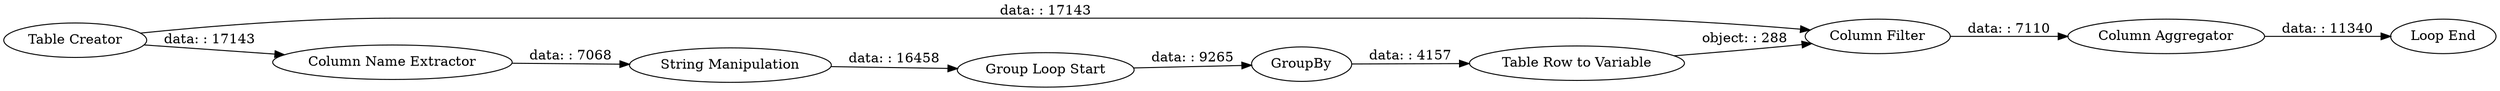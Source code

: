 digraph {
	"8382700127718955495_28" [label="Loop End"]
	"8382700127718955495_19" [label="Table Creator"]
	"8382700127718955495_22" [label="Group Loop Start"]
	"8382700127718955495_24" [label=GroupBy]
	"8382700127718955495_21" [label="String Manipulation"]
	"8382700127718955495_26" [label="Column Filter"]
	"8382700127718955495_20" [label="Column Name Extractor"]
	"8382700127718955495_27" [label="Column Aggregator"]
	"8382700127718955495_25" [label="Table Row to Variable"]
	"8382700127718955495_19" -> "8382700127718955495_26" [label="data: : 17143"]
	"8382700127718955495_20" -> "8382700127718955495_21" [label="data: : 7068"]
	"8382700127718955495_25" -> "8382700127718955495_26" [label="object: : 288"]
	"8382700127718955495_26" -> "8382700127718955495_27" [label="data: : 7110"]
	"8382700127718955495_21" -> "8382700127718955495_22" [label="data: : 16458"]
	"8382700127718955495_24" -> "8382700127718955495_25" [label="data: : 4157"]
	"8382700127718955495_19" -> "8382700127718955495_20" [label="data: : 17143"]
	"8382700127718955495_22" -> "8382700127718955495_24" [label="data: : 9265"]
	"8382700127718955495_27" -> "8382700127718955495_28" [label="data: : 11340"]
	rankdir=LR
}
